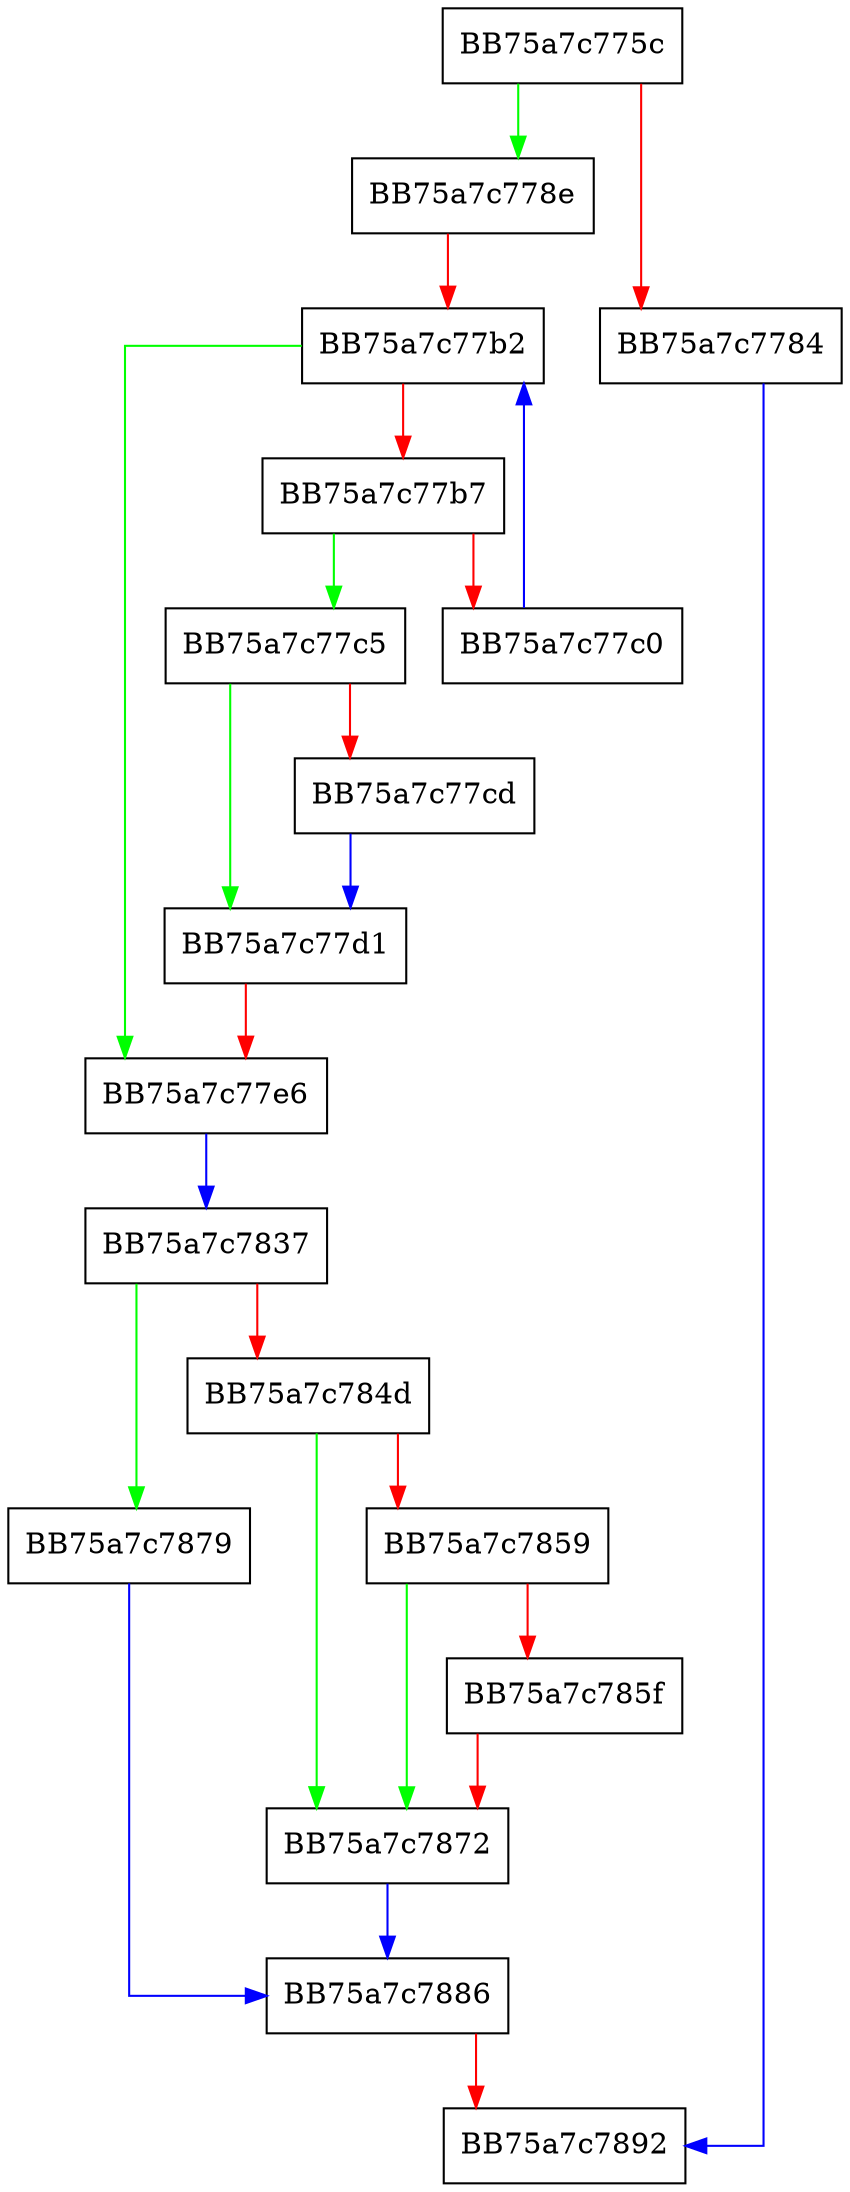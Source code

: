 digraph GetDetectionEnumClass {
  node [shape="box"];
  graph [splines=ortho];
  BB75a7c775c -> BB75a7c778e [color="green"];
  BB75a7c775c -> BB75a7c7784 [color="red"];
  BB75a7c7784 -> BB75a7c7892 [color="blue"];
  BB75a7c778e -> BB75a7c77b2 [color="red"];
  BB75a7c77b2 -> BB75a7c77e6 [color="green"];
  BB75a7c77b2 -> BB75a7c77b7 [color="red"];
  BB75a7c77b7 -> BB75a7c77c5 [color="green"];
  BB75a7c77b7 -> BB75a7c77c0 [color="red"];
  BB75a7c77c0 -> BB75a7c77b2 [color="blue"];
  BB75a7c77c5 -> BB75a7c77d1 [color="green"];
  BB75a7c77c5 -> BB75a7c77cd [color="red"];
  BB75a7c77cd -> BB75a7c77d1 [color="blue"];
  BB75a7c77d1 -> BB75a7c77e6 [color="red"];
  BB75a7c77e6 -> BB75a7c7837 [color="blue"];
  BB75a7c7837 -> BB75a7c7879 [color="green"];
  BB75a7c7837 -> BB75a7c784d [color="red"];
  BB75a7c784d -> BB75a7c7872 [color="green"];
  BB75a7c784d -> BB75a7c7859 [color="red"];
  BB75a7c7859 -> BB75a7c7872 [color="green"];
  BB75a7c7859 -> BB75a7c785f [color="red"];
  BB75a7c785f -> BB75a7c7872 [color="red"];
  BB75a7c7872 -> BB75a7c7886 [color="blue"];
  BB75a7c7879 -> BB75a7c7886 [color="blue"];
  BB75a7c7886 -> BB75a7c7892 [color="red"];
}
